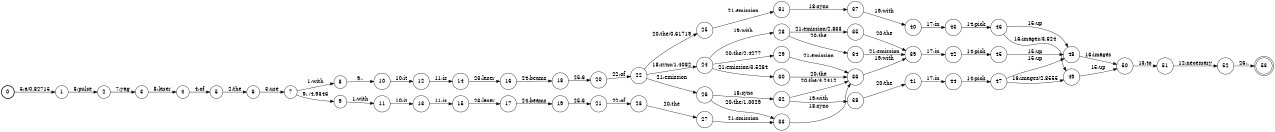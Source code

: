 digraph FST {
rankdir = LR;
size = "8.5,11";
label = "";
center = 1;
orientation = Portrait;
ranksep = "0.4";
nodesep = "0.25";
0 [label = "0", shape = circle, style = bold, fontsize = 14]
	0 -> 1 [label = "5:a/0.82715", fontsize = 14];
1 [label = "1", shape = circle, style = solid, fontsize = 14]
	1 -> 2 [label = "6:pulse", fontsize = 14];
2 [label = "2", shape = circle, style = solid, fontsize = 14]
	2 -> 3 [label = "7:yag", fontsize = 14];
3 [label = "3", shape = circle, style = solid, fontsize = 14]
	3 -> 4 [label = "8:laser", fontsize = 14];
4 [label = "4", shape = circle, style = solid, fontsize = 14]
	4 -> 5 [label = "4:of", fontsize = 14];
5 [label = "5", shape = circle, style = solid, fontsize = 14]
	5 -> 6 [label = "2:the", fontsize = 14];
6 [label = "6", shape = circle, style = solid, fontsize = 14]
	6 -> 7 [label = "3:use", fontsize = 14];
7 [label = "7", shape = circle, style = solid, fontsize = 14]
	7 -> 8 [label = "1:with", fontsize = 14];
	7 -> 9 [label = "9:,/4.9346", fontsize = 14];
8 [label = "8", shape = circle, style = solid, fontsize = 14]
	8 -> 10 [label = "9:,", fontsize = 14];
9 [label = "9", shape = circle, style = solid, fontsize = 14]
	9 -> 11 [label = "1:with", fontsize = 14];
10 [label = "10", shape = circle, style = solid, fontsize = 14]
	10 -> 12 [label = "10:it", fontsize = 14];
11 [label = "11", shape = circle, style = solid, fontsize = 14]
	11 -> 13 [label = "10:it", fontsize = 14];
12 [label = "12", shape = circle, style = solid, fontsize = 14]
	12 -> 14 [label = "11:is", fontsize = 14];
13 [label = "13", shape = circle, style = solid, fontsize = 14]
	13 -> 15 [label = "11:is", fontsize = 14];
14 [label = "14", shape = circle, style = solid, fontsize = 14]
	14 -> 16 [label = "23:laser", fontsize = 14];
15 [label = "15", shape = circle, style = solid, fontsize = 14]
	15 -> 17 [label = "23:laser", fontsize = 14];
16 [label = "16", shape = circle, style = solid, fontsize = 14]
	16 -> 18 [label = "24:beams", fontsize = 14];
17 [label = "17", shape = circle, style = solid, fontsize = 14]
	17 -> 19 [label = "24:beams", fontsize = 14];
18 [label = "18", shape = circle, style = solid, fontsize = 14]
	18 -> 20 [label = "25:6", fontsize = 14];
19 [label = "19", shape = circle, style = solid, fontsize = 14]
	19 -> 21 [label = "25:6", fontsize = 14];
20 [label = "20", shape = circle, style = solid, fontsize = 14]
	20 -> 22 [label = "22:of", fontsize = 14];
21 [label = "21", shape = circle, style = solid, fontsize = 14]
	21 -> 23 [label = "22:of", fontsize = 14];
22 [label = "22", shape = circle, style = solid, fontsize = 14]
	22 -> 25 [label = "20:the/0.61719", fontsize = 14];
	22 -> 24 [label = "18:sync/1.4082", fontsize = 14];
	22 -> 26 [label = "21:emission", fontsize = 14];
23 [label = "23", shape = circle, style = solid, fontsize = 14]
	23 -> 27 [label = "20:the", fontsize = 14];
24 [label = "24", shape = circle, style = solid, fontsize = 14]
	24 -> 28 [label = "19:with", fontsize = 14];
	24 -> 29 [label = "20:the/2.4277", fontsize = 14];
	24 -> 30 [label = "21:emission/3.5264", fontsize = 14];
25 [label = "25", shape = circle, style = solid, fontsize = 14]
	25 -> 31 [label = "21:emission", fontsize = 14];
26 [label = "26", shape = circle, style = solid, fontsize = 14]
	26 -> 33 [label = "20:the/1.0029", fontsize = 14];
	26 -> 32 [label = "18:sync", fontsize = 14];
27 [label = "27", shape = circle, style = solid, fontsize = 14]
	27 -> 33 [label = "21:emission", fontsize = 14];
28 [label = "28", shape = circle, style = solid, fontsize = 14]
	28 -> 34 [label = "20:the", fontsize = 14];
	28 -> 35 [label = "21:emission/2.833", fontsize = 14];
29 [label = "29", shape = circle, style = solid, fontsize = 14]
	29 -> 36 [label = "21:emission", fontsize = 14];
30 [label = "30", shape = circle, style = solid, fontsize = 14]
	30 -> 36 [label = "20:the", fontsize = 14];
31 [label = "31", shape = circle, style = solid, fontsize = 14]
	31 -> 37 [label = "18:sync", fontsize = 14];
32 [label = "32", shape = circle, style = solid, fontsize = 14]
	32 -> 38 [label = "19:with", fontsize = 14];
	32 -> 36 [label = "20:the/4.2412", fontsize = 14];
33 [label = "33", shape = circle, style = solid, fontsize = 14]
	33 -> 36 [label = "18:sync", fontsize = 14];
34 [label = "34", shape = circle, style = solid, fontsize = 14]
	34 -> 39 [label = "21:emission", fontsize = 14];
35 [label = "35", shape = circle, style = solid, fontsize = 14]
	35 -> 39 [label = "20:the", fontsize = 14];
36 [label = "36", shape = circle, style = solid, fontsize = 14]
	36 -> 39 [label = "19:with", fontsize = 14];
37 [label = "37", shape = circle, style = solid, fontsize = 14]
	37 -> 40 [label = "19:with", fontsize = 14];
38 [label = "38", shape = circle, style = solid, fontsize = 14]
	38 -> 41 [label = "20:the", fontsize = 14];
39 [label = "39", shape = circle, style = solid, fontsize = 14]
	39 -> 42 [label = "17:in", fontsize = 14];
40 [label = "40", shape = circle, style = solid, fontsize = 14]
	40 -> 43 [label = "17:in", fontsize = 14];
41 [label = "41", shape = circle, style = solid, fontsize = 14]
	41 -> 44 [label = "17:in", fontsize = 14];
42 [label = "42", shape = circle, style = solid, fontsize = 14]
	42 -> 45 [label = "14:pick", fontsize = 14];
43 [label = "43", shape = circle, style = solid, fontsize = 14]
	43 -> 46 [label = "14:pick", fontsize = 14];
44 [label = "44", shape = circle, style = solid, fontsize = 14]
	44 -> 47 [label = "14:pick", fontsize = 14];
45 [label = "45", shape = circle, style = solid, fontsize = 14]
	45 -> 48 [label = "15:up", fontsize = 14];
46 [label = "46", shape = circle, style = solid, fontsize = 14]
	46 -> 48 [label = "15:up", fontsize = 14];
	46 -> 49 [label = "16:images/3.624", fontsize = 14];
47 [label = "47", shape = circle, style = solid, fontsize = 14]
	47 -> 48 [label = "15:up", fontsize = 14];
	47 -> 49 [label = "16:images/2.8555", fontsize = 14];
48 [label = "48", shape = circle, style = solid, fontsize = 14]
	48 -> 50 [label = "16:images", fontsize = 14];
49 [label = "49", shape = circle, style = solid, fontsize = 14]
	49 -> 50 [label = "15:up", fontsize = 14];
50 [label = "50", shape = circle, style = solid, fontsize = 14]
	50 -> 51 [label = "13:to", fontsize = 14];
51 [label = "51", shape = circle, style = solid, fontsize = 14]
	51 -> 52 [label = "12:necessary", fontsize = 14];
52 [label = "52", shape = circle, style = solid, fontsize = 14]
	52 -> 53 [label = "26:.", fontsize = 14];
53 [label = "53", shape = doublecircle, style = solid, fontsize = 14]
}
